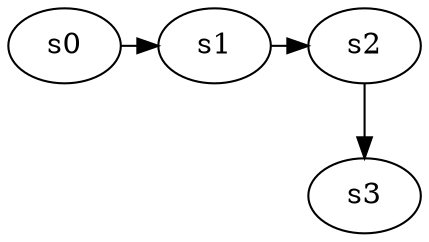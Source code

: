 digraph game_0096_chain_4 {
    s0 [name="s0", player=0];
    s1 [name="s1", player=1];
    s2 [name="s2", player=0];
    s3 [name="s3", player=1];

    s0 -> s1 [constraint="time % 3 == 2"];
    s1 -> s2 [constraint="time == 6 || time == 7 || time == 10 || time == 11"];
    s2 -> s3;
}
